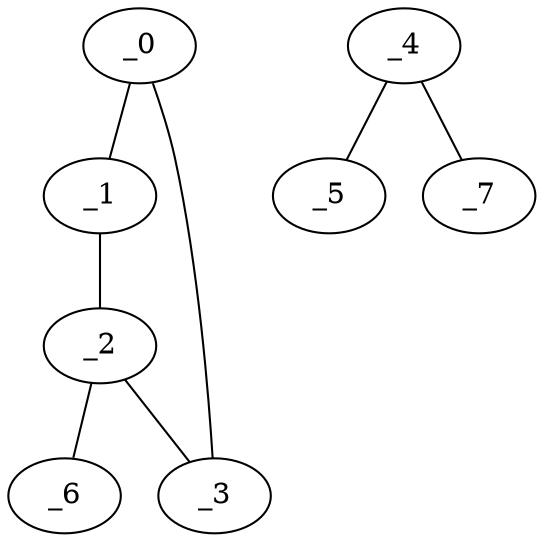 graph EP1_0043 {
	_0	 [x="2.23457",
		y="2.76299"];
	_1	 [x="2.3455",
		y="0.256049"];
	_0 -- _1;
	_3	 [x="0.983298",
		y="2.28266"];
	_0 -- _3;
	_2	 [x="0.75",
		y="0.71"];
	_1 -- _2;
	_2 -- _3;
	_6	 [x="2.97909",
		y="1.84308"];
	_2 -- _6;
	_4	 [x="0.6",
		y="1.74"];
	_5	 [x="2.05219",
		y="1.43208"];
	_4 -- _5;
	_7	 [x="0.165085",
		y="2.16902"];
	_4 -- _7;
}
